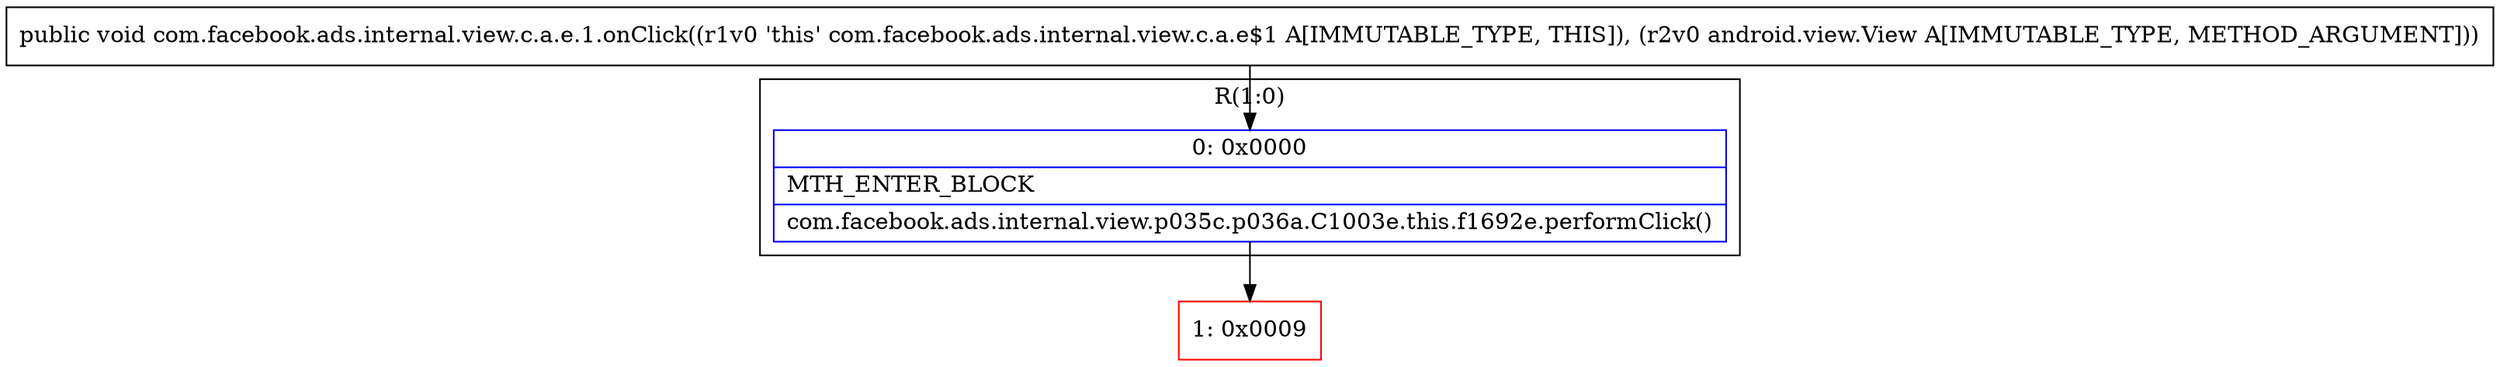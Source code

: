 digraph "CFG forcom.facebook.ads.internal.view.c.a.e.1.onClick(Landroid\/view\/View;)V" {
subgraph cluster_Region_544722544 {
label = "R(1:0)";
node [shape=record,color=blue];
Node_0 [shape=record,label="{0\:\ 0x0000|MTH_ENTER_BLOCK\l|com.facebook.ads.internal.view.p035c.p036a.C1003e.this.f1692e.performClick()\l}"];
}
Node_1 [shape=record,color=red,label="{1\:\ 0x0009}"];
MethodNode[shape=record,label="{public void com.facebook.ads.internal.view.c.a.e.1.onClick((r1v0 'this' com.facebook.ads.internal.view.c.a.e$1 A[IMMUTABLE_TYPE, THIS]), (r2v0 android.view.View A[IMMUTABLE_TYPE, METHOD_ARGUMENT])) }"];
MethodNode -> Node_0;
Node_0 -> Node_1;
}

